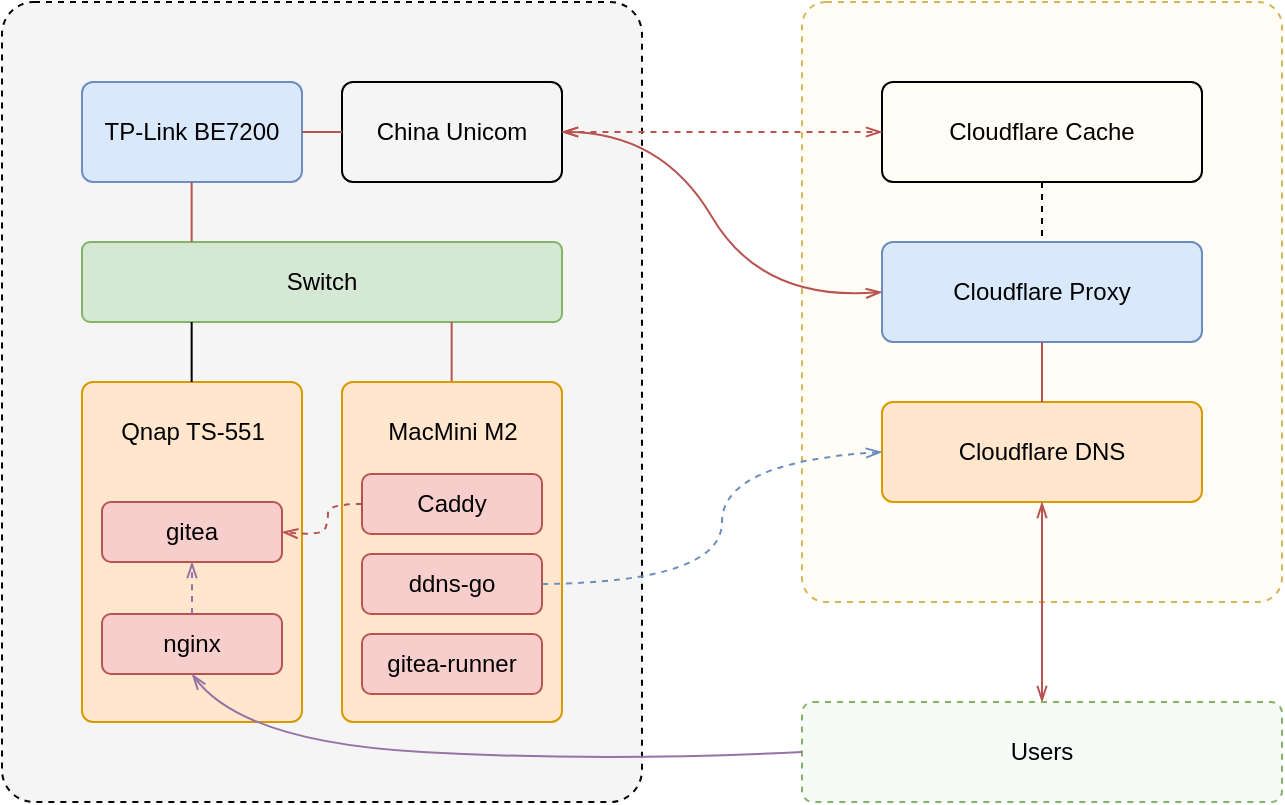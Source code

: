 <mxfile version="24.7.17">
    <diagram name="第 1 页" id="0IsGyt9-C6fUE3qf56MM">
        <mxGraphModel dx="1734" dy="824" grid="1" gridSize="10" guides="1" tooltips="1" connect="1" arrows="1" fold="1" page="1" pageScale="1" pageWidth="827" pageHeight="1169" math="0" shadow="0">
            <root>
                <mxCell id="0"/>
                <mxCell id="1" parent="0"/>
                <mxCell id="BgsjVap7VQJG3c3frFS7-32" value="" style="rounded=1;whiteSpace=wrap;html=1;dashed=1;arcSize=5;fillOpacity=20;fillColor=#fff2cc;strokeColor=#d6b656;" parent="1" vertex="1">
                    <mxGeometry x="480" y="80" width="240" height="300" as="geometry"/>
                </mxCell>
                <mxCell id="BgsjVap7VQJG3c3frFS7-2" value="" style="rounded=1;whiteSpace=wrap;html=1;dashed=1;fillColor=#CCCCCC;strokeColor=#000000;arcSize=5;fillOpacity=20;" parent="1" vertex="1">
                    <mxGeometry x="80" y="80" width="320" height="400" as="geometry"/>
                </mxCell>
                <mxCell id="BgsjVap7VQJG3c3frFS7-5" value="Switch" style="rounded=1;whiteSpace=wrap;html=1;fillOpacity=100;arcSize=10;fillColor=#d5e8d4;strokeColor=#82b366;" parent="1" vertex="1">
                    <mxGeometry x="120" y="200" width="240" height="40" as="geometry"/>
                </mxCell>
                <mxCell id="BgsjVap7VQJG3c3frFS7-6" value="China Unicom" style="rounded=1;whiteSpace=wrap;html=1;fillOpacity=100;arcSize=11;fillColor=none;" parent="1" vertex="1">
                    <mxGeometry x="250" y="120" width="110" height="50" as="geometry"/>
                </mxCell>
                <mxCell id="BgsjVap7VQJG3c3frFS7-7" value="TP-Link BE7200" style="rounded=1;whiteSpace=wrap;html=1;fillOpacity=100;arcSize=11;fillColor=#dae8fc;strokeColor=#6c8ebf;" parent="1" vertex="1">
                    <mxGeometry x="120" y="120" width="110" height="50" as="geometry"/>
                </mxCell>
                <mxCell id="BgsjVap7VQJG3c3frFS7-9" value="" style="rounded=1;whiteSpace=wrap;html=1;fillOpacity=100;arcSize=5;imageHeight=24;fillColor=#ffe6cc;strokeColor=#d79b00;" parent="1" vertex="1">
                    <mxGeometry x="120" y="270" width="110" height="170" as="geometry"/>
                </mxCell>
                <mxCell id="BgsjVap7VQJG3c3frFS7-13" value="" style="endArrow=none;html=1;rounded=0;fontFamily=Helvetica;fontSize=12;fontColor=default;entryX=0;entryY=0.5;entryDx=0;entryDy=0;strokeWidth=1;exitX=1;exitY=0.5;exitDx=0;exitDy=0;fillColor=#f8cecc;strokeColor=#b85450;" parent="1" source="BgsjVap7VQJG3c3frFS7-7" target="BgsjVap7VQJG3c3frFS7-6" edge="1">
                    <mxGeometry width="50" height="50" relative="1" as="geometry">
                        <mxPoint x="305" y="200" as="sourcePoint"/>
                        <mxPoint x="305.0" y="170" as="targetPoint"/>
                    </mxGeometry>
                </mxCell>
                <mxCell id="BgsjVap7VQJG3c3frFS7-14" value="" style="endArrow=none;html=1;rounded=0;fontFamily=Helvetica;fontSize=12;fontColor=default;entryX=0.5;entryY=1;entryDx=0;entryDy=0;strokeWidth=1;fillColor=#f8cecc;strokeColor=#b85450;" parent="1" edge="1">
                    <mxGeometry width="50" height="50" relative="1" as="geometry">
                        <mxPoint x="174.83" y="200" as="sourcePoint"/>
                        <mxPoint x="174.83" y="170" as="targetPoint"/>
                    </mxGeometry>
                </mxCell>
                <mxCell id="BgsjVap7VQJG3c3frFS7-15" value="" style="endArrow=none;html=1;rounded=0;fontFamily=Helvetica;fontSize=12;fontColor=default;entryX=0.5;entryY=1;entryDx=0;entryDy=0;strokeWidth=1;" parent="1" edge="1">
                    <mxGeometry width="50" height="50" relative="1" as="geometry">
                        <mxPoint x="174.83" y="270" as="sourcePoint"/>
                        <mxPoint x="174.83" y="240" as="targetPoint"/>
                    </mxGeometry>
                </mxCell>
                <mxCell id="BgsjVap7VQJG3c3frFS7-16" value="" style="endArrow=none;html=1;rounded=0;fontFamily=Helvetica;fontSize=12;fontColor=default;entryX=0.5;entryY=1;entryDx=0;entryDy=0;strokeWidth=1;fillColor=#f8cecc;strokeColor=#b85450;" parent="1" edge="1">
                    <mxGeometry width="50" height="50" relative="1" as="geometry">
                        <mxPoint x="304.83" y="270" as="sourcePoint"/>
                        <mxPoint x="304.83" y="240" as="targetPoint"/>
                    </mxGeometry>
                </mxCell>
                <mxCell id="BgsjVap7VQJG3c3frFS7-20" value="Qnap TS-551" style="text;html=1;align=center;verticalAlign=middle;whiteSpace=wrap;rounded=0;fontFamily=Helvetica;fontSize=12;fontColor=default;" parent="1" vertex="1">
                    <mxGeometry x="132.5" y="280" width="85" height="30" as="geometry"/>
                </mxCell>
                <mxCell id="BgsjVap7VQJG3c3frFS7-21" value="gitea" style="rounded=1;whiteSpace=wrap;html=1;align=center;verticalAlign=middle;fontFamily=Helvetica;fontSize=12;glass=0;shadow=0;fillColor=#f8cecc;strokeColor=#b85450;strokeWidth=1;" parent="1" vertex="1">
                    <mxGeometry x="130" y="330" width="90" height="30" as="geometry"/>
                </mxCell>
                <mxCell id="BgsjVap7VQJG3c3frFS7-22" value="nginx" style="rounded=1;whiteSpace=wrap;html=1;align=center;verticalAlign=middle;fontFamily=Helvetica;fontSize=12;glass=0;shadow=0;fillColor=#f8cecc;strokeColor=#b85450;strokeWidth=1;" parent="1" vertex="1">
                    <mxGeometry x="130" y="386" width="90" height="30" as="geometry"/>
                </mxCell>
                <mxCell id="BgsjVap7VQJG3c3frFS7-23" value="" style="rounded=1;whiteSpace=wrap;html=1;fillOpacity=100;arcSize=5;imageHeight=24;fillColor=#ffe6cc;strokeColor=#d79b00;" parent="1" vertex="1">
                    <mxGeometry x="250" y="270" width="110" height="170" as="geometry"/>
                </mxCell>
                <mxCell id="BgsjVap7VQJG3c3frFS7-24" value="Caddy" style="rounded=1;whiteSpace=wrap;html=1;align=center;verticalAlign=middle;fontFamily=Helvetica;fontSize=12;glass=0;shadow=0;fillColor=#f8cecc;strokeColor=#b85450;strokeWidth=1;" parent="1" vertex="1">
                    <mxGeometry x="260" y="316" width="90" height="30" as="geometry"/>
                </mxCell>
                <mxCell id="BgsjVap7VQJG3c3frFS7-25" value="MacMini M2" style="text;html=1;align=center;verticalAlign=middle;whiteSpace=wrap;rounded=0;fontFamily=Helvetica;fontSize=12;fontColor=default;" parent="1" vertex="1">
                    <mxGeometry x="262.5" y="280" width="85" height="30" as="geometry"/>
                </mxCell>
                <mxCell id="BgsjVap7VQJG3c3frFS7-26" value="ddns-go" style="rounded=1;whiteSpace=wrap;html=1;align=center;verticalAlign=middle;fontFamily=Helvetica;fontSize=12;glass=0;shadow=0;fillColor=#f8cecc;strokeColor=#b85450;strokeWidth=1;" parent="1" vertex="1">
                    <mxGeometry x="260" y="356" width="90" height="30" as="geometry"/>
                </mxCell>
                <mxCell id="BgsjVap7VQJG3c3frFS7-27" value="gitea-runner" style="rounded=1;whiteSpace=wrap;html=1;align=center;verticalAlign=middle;fontFamily=Helvetica;fontSize=12;glass=0;shadow=0;fillColor=#f8cecc;strokeColor=#b85450;strokeWidth=1;" parent="1" vertex="1">
                    <mxGeometry x="260" y="396" width="90" height="30" as="geometry"/>
                </mxCell>
                <mxCell id="BgsjVap7VQJG3c3frFS7-29" value="" style="curved=1;endArrow=openThin;html=1;rounded=0;fontFamily=Helvetica;fontSize=12;fontColor=default;exitX=0;exitY=0.5;exitDx=0;exitDy=0;entryX=1;entryY=0.5;entryDx=0;entryDy=0;endFill=0;dashed=1;fillColor=#f8cecc;strokeColor=#b85450;" parent="1" source="BgsjVap7VQJG3c3frFS7-24" target="BgsjVap7VQJG3c3frFS7-21" edge="1">
                    <mxGeometry width="50" height="50" relative="1" as="geometry">
                        <mxPoint x="160" y="320" as="sourcePoint"/>
                        <mxPoint x="210" y="270" as="targetPoint"/>
                        <Array as="points">
                            <mxPoint x="243" y="331"/>
                            <mxPoint x="243" y="340"/>
                            <mxPoint x="240" y="347"/>
                        </Array>
                    </mxGeometry>
                </mxCell>
                <mxCell id="BgsjVap7VQJG3c3frFS7-30" value="Cloudflare DNS" style="rounded=1;whiteSpace=wrap;html=1;strokeColor=#d79b00;align=center;verticalAlign=middle;fontFamily=Helvetica;fontSize=12;fillColor=#ffe6cc;arcSize=11;" parent="1" vertex="1">
                    <mxGeometry x="520" y="280" width="160" height="50" as="geometry"/>
                </mxCell>
                <mxCell id="BgsjVap7VQJG3c3frFS7-31" value="Cloudflare Proxy" style="rounded=1;whiteSpace=wrap;html=1;strokeColor=#6c8ebf;align=center;verticalAlign=middle;fontFamily=Helvetica;fontSize=12;fillColor=#dae8fc;arcSize=11;" parent="1" vertex="1">
                    <mxGeometry x="520" y="200" width="160" height="50" as="geometry"/>
                </mxCell>
                <mxCell id="BgsjVap7VQJG3c3frFS7-33" value="Cloudflare Cache" style="rounded=1;whiteSpace=wrap;html=1;strokeColor=default;align=center;verticalAlign=middle;fontFamily=Helvetica;fontSize=12;fontColor=default;fillColor=none;arcSize=11;" parent="1" vertex="1">
                    <mxGeometry x="520" y="120" width="160" height="50" as="geometry"/>
                </mxCell>
                <mxCell id="BgsjVap7VQJG3c3frFS7-34" value="" style="endArrow=none;dashed=1;html=1;strokeWidth=1;rounded=0;fontFamily=Helvetica;fontSize=12;fontColor=default;entryX=0.5;entryY=0;entryDx=0;entryDy=0;exitX=0.5;exitY=1;exitDx=0;exitDy=0;" parent="1" source="BgsjVap7VQJG3c3frFS7-33" target="BgsjVap7VQJG3c3frFS7-31" edge="1">
                    <mxGeometry width="50" height="50" relative="1" as="geometry">
                        <mxPoint x="490" y="320" as="sourcePoint"/>
                        <mxPoint x="540" y="270" as="targetPoint"/>
                    </mxGeometry>
                </mxCell>
                <mxCell id="BgsjVap7VQJG3c3frFS7-35" value="" style="endArrow=openThin;startArrow=openThin;html=1;rounded=0;fontFamily=Helvetica;fontSize=12;fontColor=default;exitX=1;exitY=0.5;exitDx=0;exitDy=0;entryX=0;entryY=0.5;entryDx=0;entryDy=0;startFill=0;endFill=0;fillColor=#f8cecc;strokeColor=#b85450;dashed=1;" parent="1" source="BgsjVap7VQJG3c3frFS7-6" target="BgsjVap7VQJG3c3frFS7-33" edge="1">
                    <mxGeometry width="50" height="50" relative="1" as="geometry">
                        <mxPoint x="374" y="144.76" as="sourcePoint"/>
                        <mxPoint x="454" y="144.76" as="targetPoint"/>
                    </mxGeometry>
                </mxCell>
                <mxCell id="BgsjVap7VQJG3c3frFS7-39" value="" style="curved=1;endArrow=openThin;html=1;rounded=0;fontFamily=Helvetica;fontSize=12;fontColor=default;exitX=1;exitY=0.5;exitDx=0;exitDy=0;entryX=0;entryY=0.5;entryDx=0;entryDy=0;startArrow=openThin;startFill=0;endFill=0;fillColor=#f8cecc;strokeColor=#b85450;" parent="1" source="BgsjVap7VQJG3c3frFS7-6" target="BgsjVap7VQJG3c3frFS7-31" edge="1">
                    <mxGeometry width="50" height="50" relative="1" as="geometry">
                        <mxPoint x="420" y="180" as="sourcePoint"/>
                        <mxPoint x="540" y="270" as="targetPoint"/>
                        <Array as="points">
                            <mxPoint x="410" y="145"/>
                            <mxPoint x="460" y="230"/>
                        </Array>
                    </mxGeometry>
                </mxCell>
                <mxCell id="BgsjVap7VQJG3c3frFS7-41" value="" style="endArrow=none;html=1;rounded=0;fontFamily=Helvetica;fontSize=12;fontColor=default;entryX=0.5;entryY=1;entryDx=0;entryDy=0;strokeWidth=1;fillColor=#f8cecc;strokeColor=#b85450;exitX=0.5;exitY=0;exitDx=0;exitDy=0;" parent="1" source="BgsjVap7VQJG3c3frFS7-30" target="BgsjVap7VQJG3c3frFS7-31" edge="1">
                    <mxGeometry width="50" height="50" relative="1" as="geometry">
                        <mxPoint x="600" y="280" as="sourcePoint"/>
                        <mxPoint x="600" y="250" as="targetPoint"/>
                    </mxGeometry>
                </mxCell>
                <mxCell id="BgsjVap7VQJG3c3frFS7-42" value="" style="endArrow=openThin;html=1;rounded=0;fontFamily=Helvetica;fontSize=12;fontColor=default;entryX=0.5;entryY=1;entryDx=0;entryDy=0;exitX=0.5;exitY=0;exitDx=0;exitDy=0;fillColor=#f8cecc;strokeColor=#b85450;endFill=0;startArrow=openThin;startFill=0;" parent="1" source="BgsjVap7VQJG3c3frFS7-43" target="BgsjVap7VQJG3c3frFS7-30" edge="1">
                    <mxGeometry width="50" height="50" relative="1" as="geometry">
                        <mxPoint x="600" y="400" as="sourcePoint"/>
                        <mxPoint x="540" y="370" as="targetPoint"/>
                    </mxGeometry>
                </mxCell>
                <mxCell id="BgsjVap7VQJG3c3frFS7-43" value="Users" style="rounded=1;whiteSpace=wrap;html=1;strokeColor=#82b366;align=center;verticalAlign=middle;fontFamily=Helvetica;fontSize=12;fillColor=#d5e8d4;arcSize=11;dashed=1;fillOpacity=20;" parent="1" vertex="1">
                    <mxGeometry x="480" y="430" width="240" height="50" as="geometry"/>
                </mxCell>
                <mxCell id="BgsjVap7VQJG3c3frFS7-44" value="" style="curved=1;endArrow=openThin;html=1;rounded=0;fontFamily=Helvetica;fontSize=12;fontColor=default;exitX=1;exitY=0.5;exitDx=0;exitDy=0;entryX=0;entryY=0.5;entryDx=0;entryDy=0;startArrow=none;startFill=0;endFill=0;fillColor=#dae8fc;strokeColor=#6c8ebf;dashed=1;" parent="1" source="BgsjVap7VQJG3c3frFS7-26" target="BgsjVap7VQJG3c3frFS7-30" edge="1">
                    <mxGeometry width="50" height="50" relative="1" as="geometry">
                        <mxPoint x="360" y="270" as="sourcePoint"/>
                        <mxPoint x="520" y="350" as="targetPoint"/>
                        <Array as="points">
                            <mxPoint x="440" y="370"/>
                            <mxPoint x="440" y="310"/>
                        </Array>
                    </mxGeometry>
                </mxCell>
                <mxCell id="BgsjVap7VQJG3c3frFS7-45" value="" style="curved=1;endArrow=openThin;html=1;rounded=0;fontFamily=Helvetica;fontSize=12;fontColor=default;exitX=0;exitY=0.5;exitDx=0;exitDy=0;entryX=0.5;entryY=1;entryDx=0;entryDy=0;endFill=0;fillColor=#e1d5e7;strokeColor=#9673a6;" parent="1" source="BgsjVap7VQJG3c3frFS7-43" target="BgsjVap7VQJG3c3frFS7-22" edge="1">
                    <mxGeometry width="50" height="50" relative="1" as="geometry">
                        <mxPoint x="270" y="341" as="sourcePoint"/>
                        <mxPoint x="230" y="355" as="targetPoint"/>
                        <Array as="points">
                            <mxPoint x="380" y="460"/>
                            <mxPoint x="200" y="450"/>
                        </Array>
                    </mxGeometry>
                </mxCell>
                <mxCell id="BgsjVap7VQJG3c3frFS7-46" value="" style="curved=1;endArrow=openThin;html=1;rounded=0;fontFamily=Helvetica;fontSize=12;fontColor=default;exitX=0.5;exitY=0;exitDx=0;exitDy=0;entryX=0.5;entryY=1;entryDx=0;entryDy=0;endFill=0;dashed=1;fillColor=#e1d5e7;strokeColor=#9673a6;" parent="1" source="BgsjVap7VQJG3c3frFS7-22" target="BgsjVap7VQJG3c3frFS7-21" edge="1">
                    <mxGeometry width="50" height="50" relative="1" as="geometry">
                        <mxPoint x="270" y="341" as="sourcePoint"/>
                        <mxPoint x="230" y="355" as="targetPoint"/>
                        <Array as="points"/>
                    </mxGeometry>
                </mxCell>
            </root>
        </mxGraphModel>
    </diagram>
</mxfile>